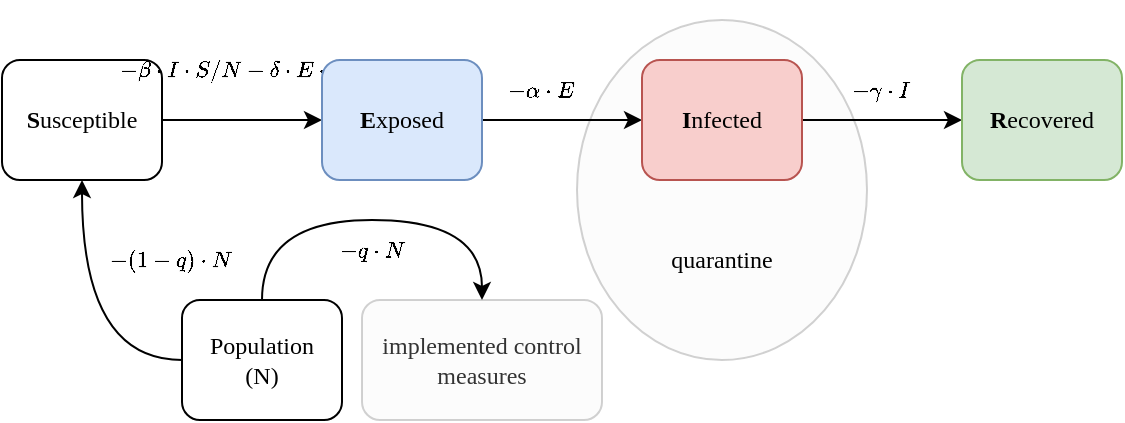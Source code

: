 <mxfile version="12.9.10" type="device"><diagram id="FG36tfGSG4wHbOtnv9c_" name="Page-1"><mxGraphModel dx="474" dy="249" grid="1" gridSize="10" guides="1" tooltips="1" connect="1" arrows="1" fold="1" page="1" pageScale="1" pageWidth="850" pageHeight="1100" math="1" shadow="0"><root><mxCell id="0"/><mxCell id="1" parent="0"/><mxCell id="vfUlSQF5wcZSv8mY77WF-14" value="" style="ellipse;whiteSpace=wrap;html=1;fillColor=#f5f5f5;perimeterSpacing=1;opacity=30;strokeColor=#666666;fontColor=#333333;" parent="1" vertex="1"><mxGeometry x="327.5" y="190" width="145" height="170" as="geometry"/></mxCell><mxCell id="bVCrSv2bwjg30R1tcTTc-8" value="&lt;font style=&quot;font-size: 11px&quot; face=&quot;serif&quot;&gt;$$ - \beta \cdot I \cdot S / N\\ -\delta \cdot E \cdot S$$&lt;/font&gt;" style="text;html=1;strokeColor=none;fillColor=none;align=center;verticalAlign=middle;whiteSpace=wrap;rounded=0;" parent="1" vertex="1"><mxGeometry x="100" y="180" width="110" height="70" as="geometry"/></mxCell><mxCell id="SVmLnqmhOzJaJuNP5m9O-1" style="edgeStyle=orthogonalEdgeStyle;rounded=0;orthogonalLoop=1;jettySize=auto;html=1;" parent="1" source="bVCrSv2bwjg30R1tcTTc-1" target="bVCrSv2bwjg30R1tcTTc-2" edge="1"><mxGeometry relative="1" as="geometry"/></mxCell><mxCell id="bVCrSv2bwjg30R1tcTTc-1" value="&lt;font style=&quot;font-size: 12px&quot; face=&quot;serif&quot;&gt;&lt;b&gt;S&lt;/b&gt;usceptible&lt;/font&gt;" style="rounded=1;whiteSpace=wrap;html=1;fillColor=none;" parent="1" vertex="1"><mxGeometry x="40" y="210" width="80" height="60" as="geometry"/></mxCell><mxCell id="bVCrSv2bwjg30R1tcTTc-6" style="edgeStyle=orthogonalEdgeStyle;rounded=0;orthogonalLoop=1;jettySize=auto;html=1;entryX=0;entryY=0.5;entryDx=0;entryDy=0;exitX=1;exitY=0.5;exitDx=0;exitDy=0;" parent="1" source="bVCrSv2bwjg30R1tcTTc-2" target="bVCrSv2bwjg30R1tcTTc-3" edge="1"><mxGeometry relative="1" as="geometry"><Array as="points"><mxPoint x="310" y="240"/><mxPoint x="310" y="240"/></Array></mxGeometry></mxCell><mxCell id="bVCrSv2bwjg30R1tcTTc-2" value="&lt;font face=&quot;serif&quot;&gt;&lt;b&gt;E&lt;/b&gt;xposed&lt;/font&gt;" style="rounded=1;whiteSpace=wrap;html=1;fillColor=#dae8fc;strokeColor=#6c8ebf;" parent="1" vertex="1"><mxGeometry x="200" y="210" width="80" height="60" as="geometry"/></mxCell><mxCell id="bVCrSv2bwjg30R1tcTTc-7" style="edgeStyle=orthogonalEdgeStyle;rounded=0;orthogonalLoop=1;jettySize=auto;html=1;entryX=0;entryY=0.5;entryDx=0;entryDy=0;" parent="1" source="bVCrSv2bwjg30R1tcTTc-3" target="bVCrSv2bwjg30R1tcTTc-4" edge="1"><mxGeometry relative="1" as="geometry"/></mxCell><mxCell id="bVCrSv2bwjg30R1tcTTc-3" value="&lt;font face=&quot;serif&quot;&gt;&lt;b&gt;I&lt;/b&gt;nfected&lt;/font&gt;" style="rounded=1;whiteSpace=wrap;html=1;fillColor=#f8cecc;strokeColor=#b85450;" parent="1" vertex="1"><mxGeometry x="360" y="210" width="80" height="60" as="geometry"/></mxCell><mxCell id="bVCrSv2bwjg30R1tcTTc-4" value="&lt;font face=&quot;serif&quot;&gt;&lt;b&gt;R&lt;/b&gt;ecovered&lt;/font&gt;" style="rounded=1;whiteSpace=wrap;html=1;fillColor=#d5e8d4;strokeColor=#82b366;" parent="1" vertex="1"><mxGeometry x="520" y="210" width="80" height="60" as="geometry"/></mxCell><mxCell id="bVCrSv2bwjg30R1tcTTc-9" value="&lt;font style=&quot;font-size: 11px&quot; face=&quot;serif&quot;&gt;$$ - \alpha \cdot E$$&lt;/font&gt;" style="text;html=1;strokeColor=none;fillColor=none;align=center;verticalAlign=middle;whiteSpace=wrap;rounded=0;" parent="1" vertex="1"><mxGeometry x="280" y="210" width="60" height="30" as="geometry"/></mxCell><mxCell id="bVCrSv2bwjg30R1tcTTc-10" value="&lt;font style=&quot;font-size: 11px&quot; face=&quot;serif&quot;&gt;$$-\gamma \cdot I$$&lt;/font&gt;" style="text;html=1;strokeColor=none;fillColor=none;align=center;verticalAlign=middle;whiteSpace=wrap;rounded=0;" parent="1" vertex="1"><mxGeometry x="450" y="210" width="60" height="30" as="geometry"/></mxCell><mxCell id="vfUlSQF5wcZSv8mY77WF-7" style="edgeStyle=orthogonalEdgeStyle;curved=1;rounded=0;orthogonalLoop=1;jettySize=auto;html=1;entryX=0.5;entryY=1;entryDx=0;entryDy=0;" parent="1" source="vfUlSQF5wcZSv8mY77WF-5" target="bVCrSv2bwjg30R1tcTTc-1" edge="1"><mxGeometry relative="1" as="geometry"/></mxCell><mxCell id="oq4mQGRPcBctEcqHz2_7-8" style="edgeStyle=orthogonalEdgeStyle;curved=1;rounded=0;orthogonalLoop=1;jettySize=auto;html=1;entryX=0.5;entryY=0;entryDx=0;entryDy=0;exitX=0.5;exitY=0;exitDx=0;exitDy=0;" parent="1" source="vfUlSQF5wcZSv8mY77WF-5" target="oq4mQGRPcBctEcqHz2_7-7" edge="1"><mxGeometry relative="1" as="geometry"><Array as="points"><mxPoint x="170" y="290"/><mxPoint x="280" y="290"/></Array></mxGeometry></mxCell><mxCell id="vfUlSQF5wcZSv8mY77WF-5" value="&lt;div&gt;&lt;font face=&quot;serif&quot;&gt;Population&lt;/font&gt;&lt;/div&gt;&lt;div&gt;&lt;font face=&quot;serif&quot;&gt;(N)&lt;br&gt;&lt;/font&gt;&lt;/div&gt;" style="rounded=1;whiteSpace=wrap;html=1;fillColor=none;" parent="1" vertex="1"><mxGeometry x="130" y="330" width="80" height="60" as="geometry"/></mxCell><mxCell id="vfUlSQF5wcZSv8mY77WF-12" value="&lt;font style=&quot;font-size: 11px&quot; face=&quot;serif&quot;&gt;$$- q \cdot N $$&lt;/font&gt;" style="text;html=1;strokeColor=none;fillColor=none;align=center;verticalAlign=middle;whiteSpace=wrap;rounded=0;dashed=1;" parent="1" vertex="1"><mxGeometry x="200" y="290" width="50" height="30" as="geometry"/></mxCell><mxCell id="vfUlSQF5wcZSv8mY77WF-13" value="&lt;font style=&quot;font-size: 11px&quot; face=&quot;serif&quot;&gt;$$-( 1- q) \cdot N $$&lt;/font&gt;" style="text;html=1;strokeColor=none;fillColor=none;align=center;verticalAlign=middle;whiteSpace=wrap;rounded=0;dashed=1;" parent="1" vertex="1"><mxGeometry x="100" y="300" width="50" height="20" as="geometry"/></mxCell><mxCell id="vfUlSQF5wcZSv8mY77WF-19" style="edgeStyle=orthogonalEdgeStyle;curved=1;rounded=0;orthogonalLoop=1;jettySize=auto;html=1;exitX=0.5;exitY=1;exitDx=0;exitDy=0;" parent="1" source="vfUlSQF5wcZSv8mY77WF-14" target="vfUlSQF5wcZSv8mY77WF-14" edge="1"><mxGeometry relative="1" as="geometry"/></mxCell><mxCell id="vfUlSQF5wcZSv8mY77WF-20" value="&lt;div&gt;&lt;font face=&quot;serif&quot;&gt;quarantine&lt;/font&gt;&lt;/div&gt;" style="text;html=1;strokeColor=none;fillColor=none;align=center;verticalAlign=middle;whiteSpace=wrap;rounded=0;opacity=30;" parent="1" vertex="1"><mxGeometry x="355" y="300" width="90" height="20" as="geometry"/></mxCell><mxCell id="oq4mQGRPcBctEcqHz2_7-1" style="edgeStyle=none;rounded=0;orthogonalLoop=1;jettySize=auto;html=1;exitX=0.5;exitY=1;exitDx=0;exitDy=0;" parent="1" source="vfUlSQF5wcZSv8mY77WF-14" target="vfUlSQF5wcZSv8mY77WF-14" edge="1"><mxGeometry relative="1" as="geometry"/></mxCell><mxCell id="oq4mQGRPcBctEcqHz2_7-7" value="&lt;font face=&quot;serif&quot;&gt;implemented control measures&lt;/font&gt;" style="rounded=1;whiteSpace=wrap;html=1;opacity=30;fillColor=#f5f5f5;strokeColor=#666666;fontColor=#333333;" parent="1" vertex="1"><mxGeometry x="220" y="330" width="120" height="60" as="geometry"/></mxCell></root></mxGraphModel></diagram></mxfile>